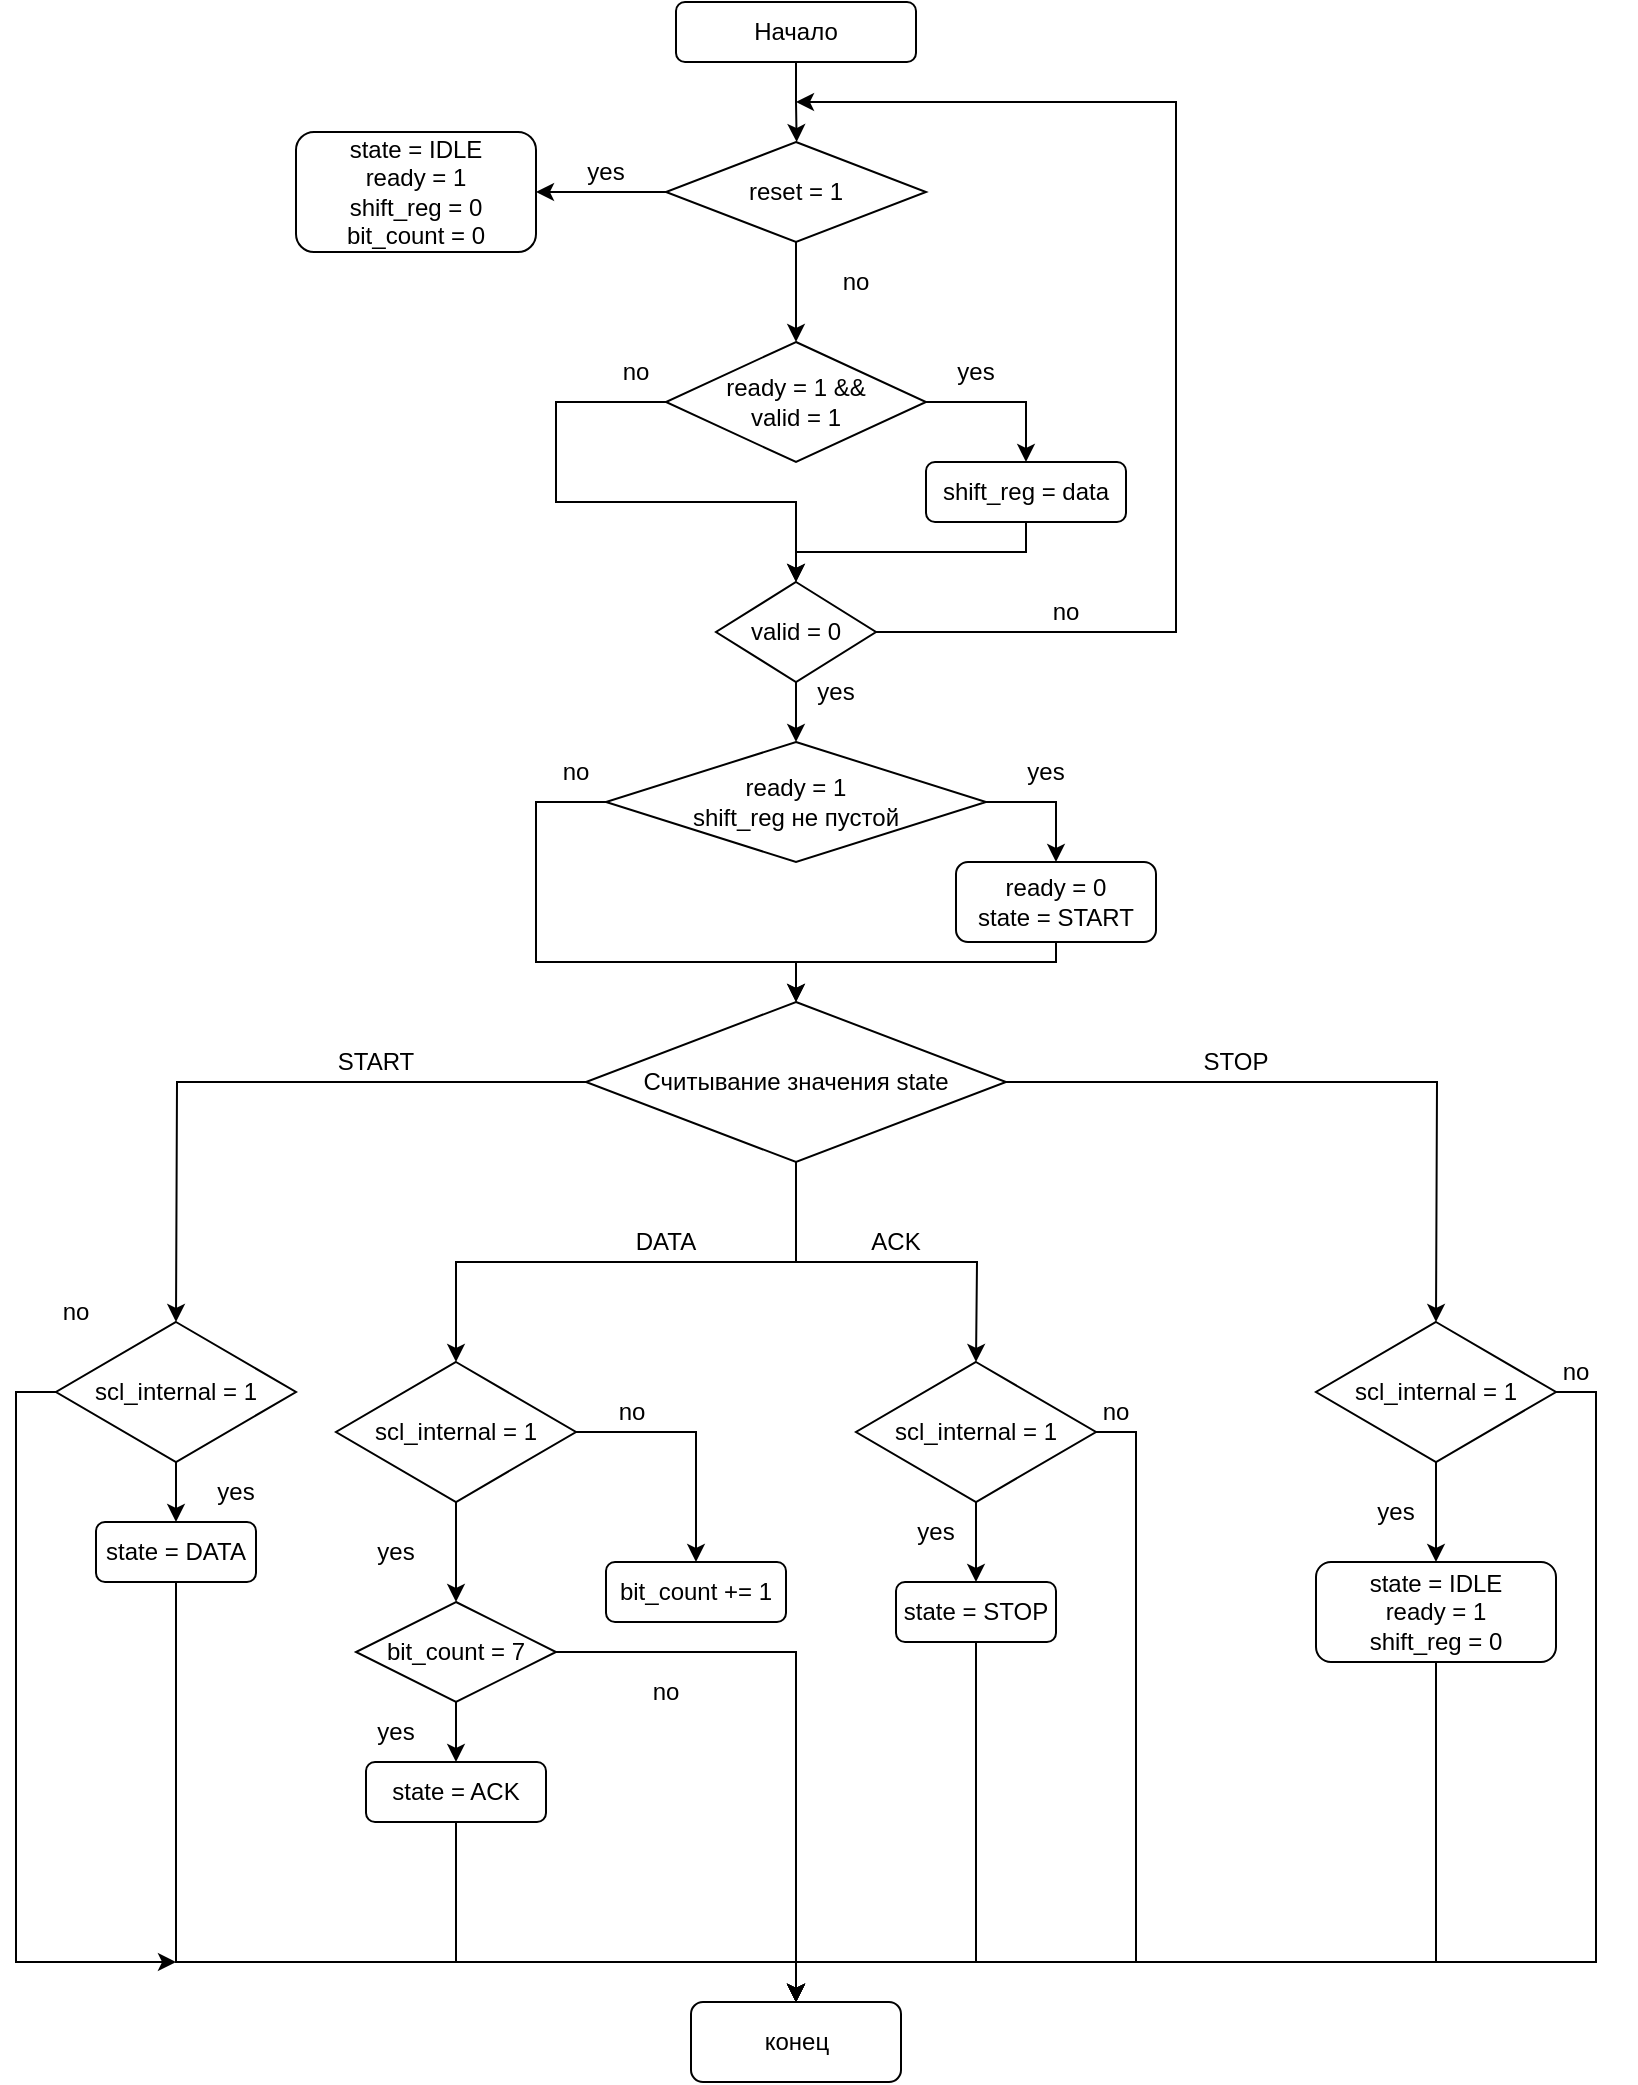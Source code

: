 <mxfile version="27.0.4">
  <diagram name="Страница — 1" id="4YY4Xycgz2_8YMZmxoU5">
    <mxGraphModel dx="1243" dy="715" grid="1" gridSize="10" guides="1" tooltips="1" connect="1" arrows="1" fold="1" page="1" pageScale="1" pageWidth="827" pageHeight="1169" math="0" shadow="0">
      <root>
        <mxCell id="0" />
        <mxCell id="1" parent="0" />
        <mxCell id="00zo389FnXwpKE18IkRe-2" style="edgeStyle=orthogonalEdgeStyle;rounded=0;orthogonalLoop=1;jettySize=auto;html=1;exitX=0.5;exitY=1;exitDx=0;exitDy=0;" edge="1" parent="1" source="00zo389FnXwpKE18IkRe-1">
          <mxGeometry relative="1" as="geometry">
            <mxPoint x="400.333" y="180" as="targetPoint" />
          </mxGeometry>
        </mxCell>
        <mxCell id="00zo389FnXwpKE18IkRe-1" value="Начало" style="rounded=1;whiteSpace=wrap;html=1;" vertex="1" parent="1">
          <mxGeometry x="340" y="110" width="120" height="30" as="geometry" />
        </mxCell>
        <mxCell id="00zo389FnXwpKE18IkRe-5" style="edgeStyle=orthogonalEdgeStyle;rounded=0;orthogonalLoop=1;jettySize=auto;html=1;" edge="1" parent="1" source="00zo389FnXwpKE18IkRe-4">
          <mxGeometry relative="1" as="geometry">
            <mxPoint x="270" y="205" as="targetPoint" />
          </mxGeometry>
        </mxCell>
        <mxCell id="00zo389FnXwpKE18IkRe-9" style="edgeStyle=orthogonalEdgeStyle;rounded=0;orthogonalLoop=1;jettySize=auto;html=1;" edge="1" parent="1" source="00zo389FnXwpKE18IkRe-4">
          <mxGeometry relative="1" as="geometry">
            <mxPoint x="400" y="280" as="targetPoint" />
          </mxGeometry>
        </mxCell>
        <mxCell id="00zo389FnXwpKE18IkRe-4" value="reset = 1" style="rhombus;whiteSpace=wrap;html=1;" vertex="1" parent="1">
          <mxGeometry x="335" y="180" width="130" height="50" as="geometry" />
        </mxCell>
        <mxCell id="00zo389FnXwpKE18IkRe-6" value="&lt;div&gt;state = IDLE&lt;/div&gt;&lt;div&gt;ready = 1&lt;/div&gt;&lt;div&gt;shift_reg = 0&lt;/div&gt;&lt;div&gt;bit_count = 0&lt;/div&gt;" style="rounded=1;whiteSpace=wrap;html=1;" vertex="1" parent="1">
          <mxGeometry x="150" y="175" width="120" height="60" as="geometry" />
        </mxCell>
        <mxCell id="00zo389FnXwpKE18IkRe-7" value="yes" style="text;html=1;align=center;verticalAlign=middle;whiteSpace=wrap;rounded=0;" vertex="1" parent="1">
          <mxGeometry x="275" y="180" width="60" height="30" as="geometry" />
        </mxCell>
        <mxCell id="00zo389FnXwpKE18IkRe-10" value="no" style="text;html=1;align=center;verticalAlign=middle;whiteSpace=wrap;rounded=0;" vertex="1" parent="1">
          <mxGeometry x="400" y="235" width="60" height="30" as="geometry" />
        </mxCell>
        <mxCell id="00zo389FnXwpKE18IkRe-13" style="edgeStyle=orthogonalEdgeStyle;rounded=0;orthogonalLoop=1;jettySize=auto;html=1;entryX=0.5;entryY=0;entryDx=0;entryDy=0;exitX=0;exitY=0.5;exitDx=0;exitDy=0;" edge="1" parent="1" source="00zo389FnXwpKE18IkRe-12" target="00zo389FnXwpKE18IkRe-16">
          <mxGeometry relative="1" as="geometry">
            <mxPoint x="280" y="420" as="targetPoint" />
            <Array as="points">
              <mxPoint x="280" y="310" />
              <mxPoint x="280" y="360" />
              <mxPoint x="400" y="360" />
            </Array>
          </mxGeometry>
        </mxCell>
        <mxCell id="00zo389FnXwpKE18IkRe-14" style="edgeStyle=orthogonalEdgeStyle;rounded=0;orthogonalLoop=1;jettySize=auto;html=1;exitX=1;exitY=0.5;exitDx=0;exitDy=0;entryX=0.5;entryY=0;entryDx=0;entryDy=0;" edge="1" parent="1" source="00zo389FnXwpKE18IkRe-12" target="00zo389FnXwpKE18IkRe-15">
          <mxGeometry relative="1" as="geometry">
            <mxPoint x="520" y="360" as="targetPoint" />
            <Array as="points">
              <mxPoint x="515" y="310" />
            </Array>
          </mxGeometry>
        </mxCell>
        <mxCell id="00zo389FnXwpKE18IkRe-12" value="ready = 1 &amp;amp;&amp;amp;&lt;div&gt;valid = 1&lt;/div&gt;" style="rhombus;whiteSpace=wrap;html=1;" vertex="1" parent="1">
          <mxGeometry x="335" y="280" width="130" height="60" as="geometry" />
        </mxCell>
        <mxCell id="00zo389FnXwpKE18IkRe-17" style="edgeStyle=orthogonalEdgeStyle;rounded=0;orthogonalLoop=1;jettySize=auto;html=1;entryX=0.5;entryY=0;entryDx=0;entryDy=0;exitX=0.5;exitY=1;exitDx=0;exitDy=0;" edge="1" parent="1" source="00zo389FnXwpKE18IkRe-15" target="00zo389FnXwpKE18IkRe-16">
          <mxGeometry relative="1" as="geometry">
            <mxPoint x="515" y="420" as="targetPoint" />
            <Array as="points">
              <mxPoint x="515" y="385" />
              <mxPoint x="400" y="385" />
            </Array>
          </mxGeometry>
        </mxCell>
        <mxCell id="00zo389FnXwpKE18IkRe-15" value="shift_reg = data" style="rounded=1;whiteSpace=wrap;html=1;" vertex="1" parent="1">
          <mxGeometry x="465" y="340" width="100" height="30" as="geometry" />
        </mxCell>
        <mxCell id="00zo389FnXwpKE18IkRe-20" style="edgeStyle=orthogonalEdgeStyle;rounded=0;orthogonalLoop=1;jettySize=auto;html=1;" edge="1" parent="1" source="00zo389FnXwpKE18IkRe-16">
          <mxGeometry relative="1" as="geometry">
            <mxPoint x="400" y="480.0" as="targetPoint" />
          </mxGeometry>
        </mxCell>
        <mxCell id="00zo389FnXwpKE18IkRe-23" style="edgeStyle=orthogonalEdgeStyle;rounded=0;orthogonalLoop=1;jettySize=auto;html=1;exitX=1;exitY=0.5;exitDx=0;exitDy=0;" edge="1" parent="1" source="00zo389FnXwpKE18IkRe-16">
          <mxGeometry relative="1" as="geometry">
            <mxPoint x="400" y="160" as="targetPoint" />
            <Array as="points">
              <mxPoint x="590" y="425" />
              <mxPoint x="590" y="160" />
            </Array>
          </mxGeometry>
        </mxCell>
        <mxCell id="00zo389FnXwpKE18IkRe-16" value="valid = 0" style="rhombus;whiteSpace=wrap;html=1;" vertex="1" parent="1">
          <mxGeometry x="360" y="400" width="80" height="50" as="geometry" />
        </mxCell>
        <mxCell id="00zo389FnXwpKE18IkRe-18" value="yes" style="text;html=1;align=center;verticalAlign=middle;whiteSpace=wrap;rounded=0;" vertex="1" parent="1">
          <mxGeometry x="460" y="280" width="60" height="30" as="geometry" />
        </mxCell>
        <mxCell id="00zo389FnXwpKE18IkRe-19" value="no" style="text;html=1;align=center;verticalAlign=middle;whiteSpace=wrap;rounded=0;" vertex="1" parent="1">
          <mxGeometry x="290" y="280" width="60" height="30" as="geometry" />
        </mxCell>
        <mxCell id="00zo389FnXwpKE18IkRe-26" style="edgeStyle=orthogonalEdgeStyle;rounded=0;orthogonalLoop=1;jettySize=auto;html=1;exitX=1;exitY=0.5;exitDx=0;exitDy=0;entryX=0.5;entryY=0;entryDx=0;entryDy=0;" edge="1" parent="1" source="00zo389FnXwpKE18IkRe-21" target="00zo389FnXwpKE18IkRe-25">
          <mxGeometry relative="1" as="geometry" />
        </mxCell>
        <mxCell id="00zo389FnXwpKE18IkRe-27" style="edgeStyle=orthogonalEdgeStyle;rounded=0;orthogonalLoop=1;jettySize=auto;html=1;exitX=0;exitY=0.5;exitDx=0;exitDy=0;entryX=0.5;entryY=0;entryDx=0;entryDy=0;" edge="1" parent="1" source="00zo389FnXwpKE18IkRe-21" target="00zo389FnXwpKE18IkRe-29">
          <mxGeometry relative="1" as="geometry">
            <mxPoint x="260" y="570" as="targetPoint" />
            <Array as="points">
              <mxPoint x="270" y="510" />
              <mxPoint x="270" y="590" />
              <mxPoint x="400" y="590" />
            </Array>
          </mxGeometry>
        </mxCell>
        <mxCell id="00zo389FnXwpKE18IkRe-21" value="ready = 1&lt;div&gt;shift_reg не пустой&lt;/div&gt;" style="rhombus;whiteSpace=wrap;html=1;" vertex="1" parent="1">
          <mxGeometry x="305" y="480" width="190" height="60" as="geometry" />
        </mxCell>
        <mxCell id="00zo389FnXwpKE18IkRe-22" value="yes" style="text;html=1;align=center;verticalAlign=middle;whiteSpace=wrap;rounded=0;" vertex="1" parent="1">
          <mxGeometry x="390" y="440" width="60" height="30" as="geometry" />
        </mxCell>
        <mxCell id="00zo389FnXwpKE18IkRe-24" value="no" style="text;html=1;align=center;verticalAlign=middle;whiteSpace=wrap;rounded=0;" vertex="1" parent="1">
          <mxGeometry x="505" y="400" width="60" height="30" as="geometry" />
        </mxCell>
        <mxCell id="00zo389FnXwpKE18IkRe-30" style="edgeStyle=orthogonalEdgeStyle;rounded=0;orthogonalLoop=1;jettySize=auto;html=1;exitX=0.5;exitY=1;exitDx=0;exitDy=0;entryX=0.5;entryY=0;entryDx=0;entryDy=0;" edge="1" parent="1" source="00zo389FnXwpKE18IkRe-25" target="00zo389FnXwpKE18IkRe-29">
          <mxGeometry relative="1" as="geometry">
            <Array as="points">
              <mxPoint x="530" y="590" />
              <mxPoint x="400" y="590" />
            </Array>
          </mxGeometry>
        </mxCell>
        <mxCell id="00zo389FnXwpKE18IkRe-25" value="ready = 0&lt;div&gt;state = START&lt;/div&gt;" style="rounded=1;whiteSpace=wrap;html=1;" vertex="1" parent="1">
          <mxGeometry x="480" y="540" width="100" height="40" as="geometry" />
        </mxCell>
        <mxCell id="00zo389FnXwpKE18IkRe-34" style="edgeStyle=orthogonalEdgeStyle;rounded=0;orthogonalLoop=1;jettySize=auto;html=1;exitX=0;exitY=0.5;exitDx=0;exitDy=0;" edge="1" parent="1" source="00zo389FnXwpKE18IkRe-29">
          <mxGeometry relative="1" as="geometry">
            <mxPoint x="90" y="770" as="targetPoint" />
          </mxGeometry>
        </mxCell>
        <mxCell id="00zo389FnXwpKE18IkRe-35" style="edgeStyle=orthogonalEdgeStyle;rounded=0;orthogonalLoop=1;jettySize=auto;html=1;exitX=1;exitY=0.5;exitDx=0;exitDy=0;" edge="1" parent="1" source="00zo389FnXwpKE18IkRe-29">
          <mxGeometry relative="1" as="geometry">
            <mxPoint x="720" y="770" as="targetPoint" />
          </mxGeometry>
        </mxCell>
        <mxCell id="00zo389FnXwpKE18IkRe-38" style="edgeStyle=orthogonalEdgeStyle;rounded=0;orthogonalLoop=1;jettySize=auto;html=1;exitX=0.5;exitY=1;exitDx=0;exitDy=0;" edge="1" parent="1" source="00zo389FnXwpKE18IkRe-29">
          <mxGeometry relative="1" as="geometry">
            <mxPoint x="490" y="790" as="targetPoint" />
          </mxGeometry>
        </mxCell>
        <mxCell id="00zo389FnXwpKE18IkRe-29" value="Считывание значения state" style="rhombus;whiteSpace=wrap;html=1;" vertex="1" parent="1">
          <mxGeometry x="295" y="610" width="210" height="80" as="geometry" />
        </mxCell>
        <mxCell id="00zo389FnXwpKE18IkRe-31" value="yes" style="text;html=1;align=center;verticalAlign=middle;whiteSpace=wrap;rounded=0;" vertex="1" parent="1">
          <mxGeometry x="495" y="480" width="60" height="30" as="geometry" />
        </mxCell>
        <mxCell id="00zo389FnXwpKE18IkRe-32" value="no" style="text;html=1;align=center;verticalAlign=middle;whiteSpace=wrap;rounded=0;" vertex="1" parent="1">
          <mxGeometry x="260" y="480" width="60" height="30" as="geometry" />
        </mxCell>
        <mxCell id="00zo389FnXwpKE18IkRe-37" value="" style="endArrow=classic;html=1;rounded=0;" edge="1" parent="1">
          <mxGeometry width="50" height="50" relative="1" as="geometry">
            <mxPoint x="400" y="740" as="sourcePoint" />
            <mxPoint x="230" y="790" as="targetPoint" />
            <Array as="points">
              <mxPoint x="270" y="740" />
              <mxPoint x="230" y="740" />
            </Array>
          </mxGeometry>
        </mxCell>
        <mxCell id="00zo389FnXwpKE18IkRe-39" value="START" style="text;html=1;align=center;verticalAlign=middle;whiteSpace=wrap;rounded=0;" vertex="1" parent="1">
          <mxGeometry x="160" y="630" width="60" height="20" as="geometry" />
        </mxCell>
        <mxCell id="00zo389FnXwpKE18IkRe-40" value="DATA" style="text;html=1;align=center;verticalAlign=middle;whiteSpace=wrap;rounded=0;" vertex="1" parent="1">
          <mxGeometry x="305" y="720" width="60" height="20" as="geometry" />
        </mxCell>
        <mxCell id="00zo389FnXwpKE18IkRe-41" value="ACK" style="text;html=1;align=center;verticalAlign=middle;whiteSpace=wrap;rounded=0;" vertex="1" parent="1">
          <mxGeometry x="420" y="720" width="60" height="20" as="geometry" />
        </mxCell>
        <mxCell id="00zo389FnXwpKE18IkRe-42" value="STOP" style="text;html=1;align=center;verticalAlign=middle;whiteSpace=wrap;rounded=0;" vertex="1" parent="1">
          <mxGeometry x="590" y="630" width="60" height="20" as="geometry" />
        </mxCell>
        <mxCell id="00zo389FnXwpKE18IkRe-44" style="edgeStyle=orthogonalEdgeStyle;rounded=0;orthogonalLoop=1;jettySize=auto;html=1;exitX=0.5;exitY=1;exitDx=0;exitDy=0;" edge="1" parent="1" source="00zo389FnXwpKE18IkRe-43" target="00zo389FnXwpKE18IkRe-45">
          <mxGeometry relative="1" as="geometry">
            <mxPoint x="89.913" y="870" as="targetPoint" />
          </mxGeometry>
        </mxCell>
        <mxCell id="00zo389FnXwpKE18IkRe-56" style="edgeStyle=orthogonalEdgeStyle;rounded=0;orthogonalLoop=1;jettySize=auto;html=1;exitX=0;exitY=0.5;exitDx=0;exitDy=0;" edge="1" parent="1" source="00zo389FnXwpKE18IkRe-43">
          <mxGeometry relative="1" as="geometry">
            <mxPoint x="90" y="1090" as="targetPoint" />
            <Array as="points">
              <mxPoint x="10" y="805" />
              <mxPoint x="10" y="1090" />
            </Array>
          </mxGeometry>
        </mxCell>
        <mxCell id="00zo389FnXwpKE18IkRe-43" value="scl_internal = 1" style="rhombus;whiteSpace=wrap;html=1;" vertex="1" parent="1">
          <mxGeometry x="30" y="770" width="120" height="70" as="geometry" />
        </mxCell>
        <mxCell id="00zo389FnXwpKE18IkRe-49" style="edgeStyle=orthogonalEdgeStyle;rounded=0;orthogonalLoop=1;jettySize=auto;html=1;exitX=0.5;exitY=1;exitDx=0;exitDy=0;" edge="1" parent="1" source="00zo389FnXwpKE18IkRe-45" target="00zo389FnXwpKE18IkRe-48">
          <mxGeometry relative="1" as="geometry">
            <Array as="points">
              <mxPoint x="90" y="1090" />
              <mxPoint x="400" y="1090" />
            </Array>
          </mxGeometry>
        </mxCell>
        <mxCell id="00zo389FnXwpKE18IkRe-45" value="state = DATA" style="rounded=1;whiteSpace=wrap;html=1;" vertex="1" parent="1">
          <mxGeometry x="50" y="870" width="80" height="30" as="geometry" />
        </mxCell>
        <mxCell id="00zo389FnXwpKE18IkRe-46" value="yes" style="text;html=1;align=center;verticalAlign=middle;whiteSpace=wrap;rounded=0;" vertex="1" parent="1">
          <mxGeometry x="90" y="840" width="60" height="30" as="geometry" />
        </mxCell>
        <mxCell id="00zo389FnXwpKE18IkRe-47" value="no" style="text;html=1;align=center;verticalAlign=middle;whiteSpace=wrap;rounded=0;" vertex="1" parent="1">
          <mxGeometry x="10" y="750" width="60" height="30" as="geometry" />
        </mxCell>
        <mxCell id="00zo389FnXwpKE18IkRe-48" value="конец" style="rounded=1;whiteSpace=wrap;html=1;" vertex="1" parent="1">
          <mxGeometry x="347.5" y="1110" width="105" height="40" as="geometry" />
        </mxCell>
        <mxCell id="00zo389FnXwpKE18IkRe-51" style="edgeStyle=orthogonalEdgeStyle;rounded=0;orthogonalLoop=1;jettySize=auto;html=1;exitX=1;exitY=0.5;exitDx=0;exitDy=0;" edge="1" parent="1" source="00zo389FnXwpKE18IkRe-50">
          <mxGeometry relative="1" as="geometry">
            <mxPoint x="350" y="890" as="targetPoint" />
            <Array as="points">
              <mxPoint x="350" y="825" />
              <mxPoint x="350" y="870" />
            </Array>
          </mxGeometry>
        </mxCell>
        <mxCell id="00zo389FnXwpKE18IkRe-54" style="edgeStyle=orthogonalEdgeStyle;rounded=0;orthogonalLoop=1;jettySize=auto;html=1;exitX=0.5;exitY=1;exitDx=0;exitDy=0;" edge="1" parent="1" source="00zo389FnXwpKE18IkRe-50" target="00zo389FnXwpKE18IkRe-55">
          <mxGeometry relative="1" as="geometry">
            <mxPoint x="229.913" y="930" as="targetPoint" />
          </mxGeometry>
        </mxCell>
        <mxCell id="00zo389FnXwpKE18IkRe-50" value="scl_internal = 1" style="rhombus;whiteSpace=wrap;html=1;" vertex="1" parent="1">
          <mxGeometry x="170" y="790" width="120" height="70" as="geometry" />
        </mxCell>
        <mxCell id="00zo389FnXwpKE18IkRe-52" value="bit_count += 1" style="rounded=1;whiteSpace=wrap;html=1;" vertex="1" parent="1">
          <mxGeometry x="305" y="890" width="90" height="30" as="geometry" />
        </mxCell>
        <mxCell id="00zo389FnXwpKE18IkRe-53" value="no" style="text;html=1;align=center;verticalAlign=middle;whiteSpace=wrap;rounded=0;" vertex="1" parent="1">
          <mxGeometry x="287.5" y="800" width="60" height="30" as="geometry" />
        </mxCell>
        <mxCell id="00zo389FnXwpKE18IkRe-59" style="edgeStyle=orthogonalEdgeStyle;rounded=0;orthogonalLoop=1;jettySize=auto;html=1;exitX=0.5;exitY=1;exitDx=0;exitDy=0;entryX=0.5;entryY=0;entryDx=0;entryDy=0;" edge="1" parent="1" source="00zo389FnXwpKE18IkRe-55" target="00zo389FnXwpKE18IkRe-58">
          <mxGeometry relative="1" as="geometry" />
        </mxCell>
        <mxCell id="00zo389FnXwpKE18IkRe-61" style="edgeStyle=orthogonalEdgeStyle;rounded=0;orthogonalLoop=1;jettySize=auto;html=1;exitX=1;exitY=0.5;exitDx=0;exitDy=0;entryX=0.5;entryY=0;entryDx=0;entryDy=0;" edge="1" parent="1" source="00zo389FnXwpKE18IkRe-55" target="00zo389FnXwpKE18IkRe-48">
          <mxGeometry relative="1" as="geometry" />
        </mxCell>
        <mxCell id="00zo389FnXwpKE18IkRe-55" value="bit_count = 7" style="rhombus;whiteSpace=wrap;html=1;" vertex="1" parent="1">
          <mxGeometry x="180" y="910" width="100" height="50" as="geometry" />
        </mxCell>
        <mxCell id="00zo389FnXwpKE18IkRe-57" value="yes" style="text;html=1;align=center;verticalAlign=middle;whiteSpace=wrap;rounded=0;" vertex="1" parent="1">
          <mxGeometry x="170" y="870" width="60" height="30" as="geometry" />
        </mxCell>
        <mxCell id="00zo389FnXwpKE18IkRe-79" style="edgeStyle=orthogonalEdgeStyle;rounded=0;orthogonalLoop=1;jettySize=auto;html=1;exitX=0.5;exitY=1;exitDx=0;exitDy=0;entryX=0.5;entryY=0;entryDx=0;entryDy=0;" edge="1" parent="1" source="00zo389FnXwpKE18IkRe-58" target="00zo389FnXwpKE18IkRe-48">
          <mxGeometry relative="1" as="geometry">
            <Array as="points">
              <mxPoint x="230" y="1090" />
              <mxPoint x="400" y="1090" />
            </Array>
          </mxGeometry>
        </mxCell>
        <mxCell id="00zo389FnXwpKE18IkRe-58" value="state = ACK" style="rounded=1;whiteSpace=wrap;html=1;" vertex="1" parent="1">
          <mxGeometry x="185" y="990" width="90" height="30" as="geometry" />
        </mxCell>
        <mxCell id="00zo389FnXwpKE18IkRe-62" value="yes" style="text;html=1;align=center;verticalAlign=middle;whiteSpace=wrap;rounded=0;" vertex="1" parent="1">
          <mxGeometry x="170" y="960" width="60" height="30" as="geometry" />
        </mxCell>
        <mxCell id="00zo389FnXwpKE18IkRe-63" value="no" style="text;html=1;align=center;verticalAlign=middle;whiteSpace=wrap;rounded=0;" vertex="1" parent="1">
          <mxGeometry x="305" y="940" width="60" height="30" as="geometry" />
        </mxCell>
        <mxCell id="00zo389FnXwpKE18IkRe-66" style="edgeStyle=orthogonalEdgeStyle;rounded=0;orthogonalLoop=1;jettySize=auto;html=1;exitX=0.5;exitY=1;exitDx=0;exitDy=0;entryX=0.5;entryY=0;entryDx=0;entryDy=0;" edge="1" parent="1" source="00zo389FnXwpKE18IkRe-64" target="00zo389FnXwpKE18IkRe-65">
          <mxGeometry relative="1" as="geometry" />
        </mxCell>
        <mxCell id="00zo389FnXwpKE18IkRe-67" style="edgeStyle=orthogonalEdgeStyle;rounded=0;orthogonalLoop=1;jettySize=auto;html=1;exitX=1;exitY=0.5;exitDx=0;exitDy=0;entryX=0.5;entryY=0;entryDx=0;entryDy=0;" edge="1" parent="1" source="00zo389FnXwpKE18IkRe-64" target="00zo389FnXwpKE18IkRe-48">
          <mxGeometry relative="1" as="geometry">
            <mxPoint x="580" y="1100" as="targetPoint" />
            <Array as="points">
              <mxPoint x="570" y="825" />
              <mxPoint x="570" y="1090" />
              <mxPoint x="400" y="1090" />
            </Array>
          </mxGeometry>
        </mxCell>
        <mxCell id="00zo389FnXwpKE18IkRe-64" value="scl_internal = 1" style="rhombus;whiteSpace=wrap;html=1;" vertex="1" parent="1">
          <mxGeometry x="430" y="790" width="120" height="70" as="geometry" />
        </mxCell>
        <mxCell id="00zo389FnXwpKE18IkRe-68" style="edgeStyle=orthogonalEdgeStyle;rounded=0;orthogonalLoop=1;jettySize=auto;html=1;exitX=0.5;exitY=1;exitDx=0;exitDy=0;entryX=0.5;entryY=0;entryDx=0;entryDy=0;" edge="1" parent="1" source="00zo389FnXwpKE18IkRe-65" target="00zo389FnXwpKE18IkRe-48">
          <mxGeometry relative="1" as="geometry">
            <Array as="points">
              <mxPoint x="490" y="1090" />
              <mxPoint x="400" y="1090" />
            </Array>
          </mxGeometry>
        </mxCell>
        <mxCell id="00zo389FnXwpKE18IkRe-65" value="state = STOP" style="rounded=1;whiteSpace=wrap;html=1;" vertex="1" parent="1">
          <mxGeometry x="450" y="900" width="80" height="30" as="geometry" />
        </mxCell>
        <mxCell id="00zo389FnXwpKE18IkRe-69" value="yes" style="text;html=1;align=center;verticalAlign=middle;whiteSpace=wrap;rounded=0;" vertex="1" parent="1">
          <mxGeometry x="440" y="860" width="60" height="30" as="geometry" />
        </mxCell>
        <mxCell id="00zo389FnXwpKE18IkRe-73" style="edgeStyle=orthogonalEdgeStyle;rounded=0;orthogonalLoop=1;jettySize=auto;html=1;exitX=0.5;exitY=1;exitDx=0;exitDy=0;entryX=0.5;entryY=0;entryDx=0;entryDy=0;" edge="1" parent="1" source="00zo389FnXwpKE18IkRe-71" target="00zo389FnXwpKE18IkRe-72">
          <mxGeometry relative="1" as="geometry" />
        </mxCell>
        <mxCell id="00zo389FnXwpKE18IkRe-82" style="edgeStyle=orthogonalEdgeStyle;rounded=0;orthogonalLoop=1;jettySize=auto;html=1;exitX=1;exitY=0.5;exitDx=0;exitDy=0;entryX=0.5;entryY=0;entryDx=0;entryDy=0;" edge="1" parent="1" source="00zo389FnXwpKE18IkRe-71" target="00zo389FnXwpKE18IkRe-48">
          <mxGeometry relative="1" as="geometry">
            <Array as="points">
              <mxPoint x="800" y="805" />
              <mxPoint x="800" y="1090" />
              <mxPoint x="400" y="1090" />
            </Array>
          </mxGeometry>
        </mxCell>
        <mxCell id="00zo389FnXwpKE18IkRe-71" value="scl_internal = 1" style="rhombus;whiteSpace=wrap;html=1;" vertex="1" parent="1">
          <mxGeometry x="660" y="770" width="120" height="70" as="geometry" />
        </mxCell>
        <mxCell id="00zo389FnXwpKE18IkRe-78" style="edgeStyle=orthogonalEdgeStyle;rounded=0;orthogonalLoop=1;jettySize=auto;html=1;exitX=0.5;exitY=1;exitDx=0;exitDy=0;entryX=0.5;entryY=0;entryDx=0;entryDy=0;" edge="1" parent="1" source="00zo389FnXwpKE18IkRe-72" target="00zo389FnXwpKE18IkRe-48">
          <mxGeometry relative="1" as="geometry">
            <Array as="points">
              <mxPoint x="720" y="1090" />
              <mxPoint x="400" y="1090" />
            </Array>
          </mxGeometry>
        </mxCell>
        <mxCell id="00zo389FnXwpKE18IkRe-72" value="&lt;div&gt;state = IDLE&lt;/div&gt;&lt;div&gt;ready = 1&lt;/div&gt;&lt;div&gt;shift_reg = 0&lt;/div&gt;" style="rounded=1;whiteSpace=wrap;html=1;" vertex="1" parent="1">
          <mxGeometry x="660" y="890" width="120" height="50" as="geometry" />
        </mxCell>
        <mxCell id="00zo389FnXwpKE18IkRe-80" value="yes" style="text;html=1;align=center;verticalAlign=middle;whiteSpace=wrap;rounded=0;" vertex="1" parent="1">
          <mxGeometry x="670" y="850" width="60" height="30" as="geometry" />
        </mxCell>
        <mxCell id="00zo389FnXwpKE18IkRe-81" value="no" style="text;html=1;align=center;verticalAlign=middle;whiteSpace=wrap;rounded=0;" vertex="1" parent="1">
          <mxGeometry x="760" y="780" width="60" height="30" as="geometry" />
        </mxCell>
        <mxCell id="00zo389FnXwpKE18IkRe-84" value="no" style="text;html=1;align=center;verticalAlign=middle;whiteSpace=wrap;rounded=0;" vertex="1" parent="1">
          <mxGeometry x="530" y="800" width="60" height="30" as="geometry" />
        </mxCell>
      </root>
    </mxGraphModel>
  </diagram>
</mxfile>

